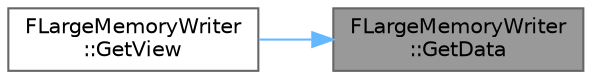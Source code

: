 digraph "FLargeMemoryWriter::GetData"
{
 // INTERACTIVE_SVG=YES
 // LATEX_PDF_SIZE
  bgcolor="transparent";
  edge [fontname=Helvetica,fontsize=10,labelfontname=Helvetica,labelfontsize=10];
  node [fontname=Helvetica,fontsize=10,shape=box,height=0.2,width=0.4];
  rankdir="RL";
  Node1 [id="Node000001",label="FLargeMemoryWriter\l::GetData",height=0.2,width=0.4,color="gray40", fillcolor="grey60", style="filled", fontcolor="black",tooltip="Returns the written data."];
  Node1 -> Node2 [id="edge1_Node000001_Node000002",dir="back",color="steelblue1",style="solid",tooltip=" "];
  Node2 [id="Node000002",label="FLargeMemoryWriter\l::GetView",height=0.2,width=0.4,color="grey40", fillcolor="white", style="filled",URL="$da/df3/classFLargeMemoryWriter.html#adf5b8d3643849d82e541e66f27c3e2ce",tooltip="Returns a view on the written data."];
}
